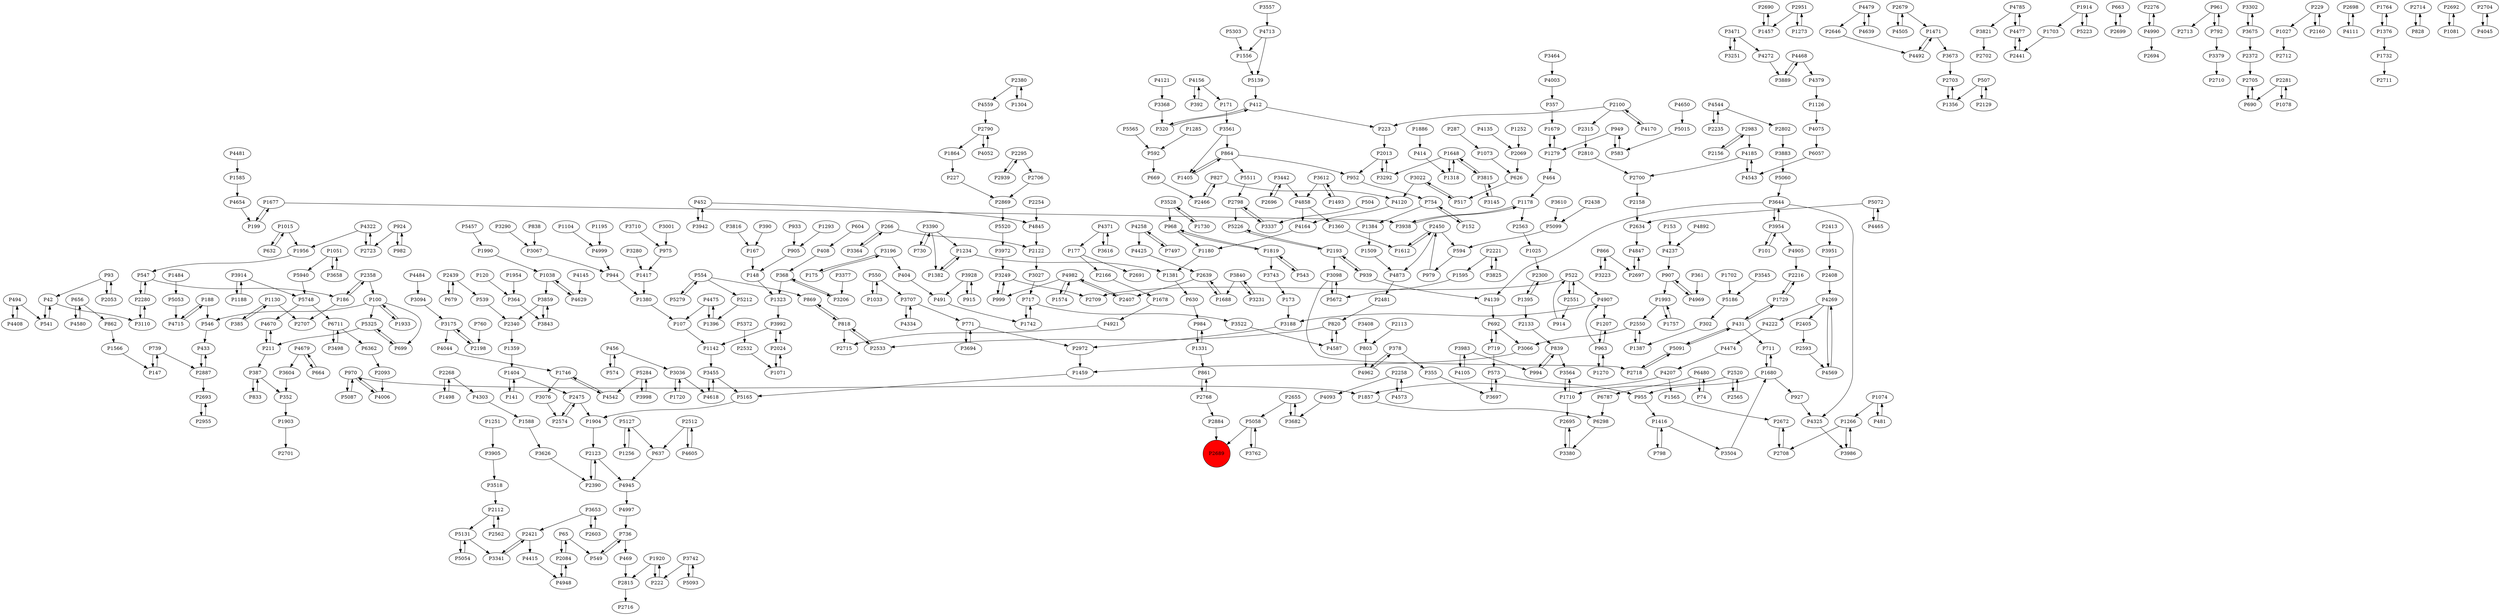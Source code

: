 digraph {
	P4003 -> P357
	P141 -> P1404
	P1256 -> P5127
	P3188 -> P2972
	P1074 -> P481
	P3905 -> P3518
	P5325 -> P699
	P2358 -> P100
	P760 -> P2198
	P368 -> P1323
	P5303 -> P1556
	P4962 -> P378
	P2802 -> P3883
	P3644 -> P4325
	P2696 -> P3442
	P3196 -> P404
	P604 -> P408
	P2300 -> P1395
	P1702 -> P5186
	P355 -> P3697
	P982 -> P924
	P3992 -> P2024
	P5127 -> P637
	P2450 -> P4873
	P1819 -> P3743
	P504 -> P3337
	P3707 -> P771
	P554 -> P5279
	P2690 -> P1457
	P939 -> P2193
	P387 -> P352
	P2703 -> P1356
	P404 -> P491
	P3821 -> P2702
	P4408 -> P494
	P167 -> P148
	P3442 -> P2696
	P2475 -> P1904
	P357 -> P1679
	P2655 -> P3682
	P2693 -> P2955
	P4982 -> P999
	P3067 -> P944
	P541 -> P42
	P2655 -> P5058
	P3986 -> P1266
	P2603 -> P3653
	P4105 -> P3983
	P65 -> P2084
	P1574 -> P4982
	P3954 -> P101
	P5284 -> P4542
	P4121 -> P3368
	P663 -> P2699
	P1234 -> P1381
	P970 -> P1857
	P2700 -> P2158
	P2562 -> P2112
	P4999 -> P944
	P1746 -> P3076
	P2084 -> P65
	P2869 -> P5520
	P4379 -> P1126
	P554 -> P869
	P2276 -> P4990
	P2533 -> P818
	P3707 -> P4334
	P905 -> P148
	P2258 -> P4093
	P736 -> P549
	P4544 -> P2802
	P320 -> P412
	P4222 -> P4474
	P2254 -> P4845
	P481 -> P1074
	P2679 -> P4505
	P961 -> P2713
	P3302 -> P3675
	P970 -> P5087
	P2512 -> P4605
	P3883 -> P5060
	P2295 -> P2939
	P1746 -> P4542
	P1993 -> P1757
	P754 -> P1384
	P3464 -> P4003
	P1384 -> P1509
	P656 -> P862
	P1416 -> P798
	P5087 -> P970
	P2439 -> P539
	P1404 -> P141
	P3616 -> P4371
	P5139 -> P412
	P408 -> P368
	P1678 -> P4921
	P4785 -> P3821
	P626 -> P517
	P431 -> P1729
	P4371 -> P3616
	P2705 -> P690
	P42 -> P541
	P452 -> P3942
	P1251 -> P3905
	P3564 -> P1710
	P739 -> P147
	P6298 -> P3380
	P42 -> P3110
	P3249 -> P999
	P1914 -> P1703
	P827 -> P2466
	P3022 -> P4120
	P199 -> P1677
	P4573 -> P2258
	P1471 -> P3673
	P4713 -> P1556
	P827 -> P4120
	P3504 -> P1680
	P5060 -> P3644
	P414 -> P1318
	P1416 -> P3504
	P5748 -> P4670
	P1886 -> P414
	P3914 -> P1188
	P798 -> P1416
	P1493 -> P3612
	P3951 -> P2408
	P2123 -> P4945
	P719 -> P573
	P4845 -> P2122
	P1710 -> P2695
	P1188 -> P3914
	P4120 -> P4164
	P1612 -> P2450
	P364 -> P3843
	P74 -> P6480
	P914 -> P522
	P65 -> P549
	P6362 -> P2093
	P5131 -> P5054
	P412 -> P223
	P4654 -> P199
	P979 -> P2450
	P984 -> P1331
	P4997 -> P736
	P1677 -> P199
	P2166 -> P1678
	P4052 -> P2790
	P2390 -> P2123
	P862 -> P1566
	P229 -> P1027
	P864 -> P5511
	P4237 -> P907
	P378 -> P4962
	P1679 -> P1279
	P3942 -> P452
	P2887 -> P2693
	P1565 -> P2672
	P955 -> P1416
	P1864 -> P227
	P2698 -> P4111
	P2407 -> P4982
	P3992 -> P1142
	P961 -> P792
	P1509 -> P4873
	P4269 -> P4569
	P1360 -> P1612
	P4303 -> P1588
	P3682 -> P2655
	P3001 -> P975
	P5520 -> P3972
	P915 -> P3928
	P5748 -> P6711
	P861 -> P2768
	P3094 -> P3175
	P864 -> P952
	P2563 -> P1025
	P907 -> P1993
	P1729 -> P431
	P1956 -> P547
	P994 -> P839
	P1757 -> P1993
	P592 -> P669
	P100 -> P1933
	P7497 -> P4258
	P2565 -> P2520
	P1904 -> P2123
	P5226 -> P2193
	P1764 -> P1376
	P2268 -> P1498
	P352 -> P1903
	P2340 -> P1359
	P2280 -> P547
	P3337 -> P2798
	P2450 -> P594
	P469 -> P2815
	P547 -> P2280
	P3341 -> P2421
	P1680 -> P711
	P1331 -> P861
	P101 -> P3954
	P4544 -> P2235
	P3742 -> P5093
	P949 -> P583
	P820 -> P2533
	P949 -> P1279
	P1396 -> P4475
	P583 -> P949
	P2450 -> P1612
	P1648 -> P3292
	P792 -> P961
	P3110 -> P2280
	P2798 -> P3337
	P3455 -> P5165
	P3889 -> P4468
	P3379 -> P2710
	P3998 -> P5284
	P4139 -> P692
	P839 -> P994
	P2520 -> P2565
	P3644 -> P3954
	P2790 -> P4052
	P4492 -> P1471
	P550 -> P3707
	P3251 -> P3471
	P574 -> P456
	P1051 -> P3658
	P539 -> P2340
	P5511 -> P2798
	P3938 -> P1178
	P6711 -> P6362
	P3175 -> P2198
	P573 -> P3697
	P866 -> P2697
	P387 -> P833
	P820 -> P4587
	P1933 -> P100
	P5372 -> P2532
	P4325 -> P3986
	P2551 -> P522
	P3175 -> P4044
	P4170 -> P2100
	P3675 -> P3302
	P2408 -> P4269
	P4715 -> P188
	P1234 -> P1382
	P3528 -> P1730
	P2122 -> P3027
	P549 -> P736
	P1376 -> P1764
	P1498 -> P2268
	P302 -> P1387
	P5058 -> P3762
	P2380 -> P1304
	P4477 -> P4785
	P3697 -> P573
	P2123 -> P2390
	P4474 -> P4207
	P2069 -> P626
	P1417 -> P1380
	P4371 -> P177
	P4093 -> P3682
	P2639 -> P1688
	P1195 -> P4999
	P4145 -> P4629
	P4415 -> P4948
	P1382 -> P1234
	P1680 -> P955
	P2156 -> P2983
	P4858 -> P1360
	P3522 -> P4587
	P924 -> P982
	P1027 -> P2712
	P2574 -> P2475
	P4269 -> P4222
	P1025 -> P2300
	P2481 -> P820
	P1903 -> P2701
	P5284 -> P3998
	P1405 -> P864
	P522 -> P4907
	P771 -> P2972
	P1178 -> P3938
	P5091 -> P2718
	P1914 -> P5223
	P5186 -> P302
	P2295 -> P2706
	P907 -> P4969
	P4982 -> P2407
	P2013 -> P3292
	P3036 -> P4618
	P1387 -> P2550
	P4185 -> P4543
	P4605 -> P2512
	P2810 -> P2700
	P1252 -> P2069
	P2413 -> P3951
	P1566 -> P147
	P229 -> P2160
	P2193 -> P3098
	P2672 -> P2708
	P2113 -> P803
	P2380 -> P4559
	P669 -> P2466
	P171 -> P3561
	P730 -> P3390
	P3983 -> P994
	P4858 -> P4164
	P186 -> P2358
	P3658 -> P1051
	P1304 -> P2380
	P177 -> P2166
	P1130 -> P385
	P3612 -> P1493
	P2593 -> P4569
	P5015 -> P583
	P1178 -> P2563
	P4185 -> P2700
	P3612 -> P4858
	P771 -> P3694
	P4679 -> P664
	P1688 -> P2639
	P2421 -> P4415
	P392 -> P4156
	P924 -> P2723
	P5072 -> P2634
	P1484 -> P5053
	P5325 -> P211
	P1459 -> P5165
	P1130 -> P2707
	P839 -> P3564
	P4990 -> P2276
	P4207 -> P1857
	P1819 -> P968
	P1920 -> P222
	P4905 -> P2216
	P630 -> P984
	P2951 -> P1457
	P3710 -> P975
	P3076 -> P2574
	P4945 -> P4997
	P2421 -> P3341
	P1207 -> P963
	P2438 -> P5099
	P100 -> P699
	P2532 -> P1071
	P4477 -> P2441
	P3816 -> P167
	P93 -> P42
	P177 -> P2691
	P3604 -> P352
	P939 -> P4139
	P107 -> P1142
	P4258 -> P4425
	P2695 -> P3380
	P3498 -> P6711
	P3954 -> P3644
	P1142 -> P3455
	P3098 -> P2718
	P4892 -> P4237
	P266 -> P3364
	P2646 -> P4492
	P4272 -> P3889
	P147 -> P739
	P5223 -> P1914
	P3762 -> P5058
	P2013 -> P952
	P3928 -> P491
	P1395 -> P2133
	P1457 -> P2690
	P3408 -> P803
	P3471 -> P4272
	P792 -> P3379
	P3390 -> P730
	P4559 -> P2790
	P543 -> P1819
	P4207 -> P1565
	P1920 -> P2815
	P2714 -> P828
	P2100 -> P4170
	P390 -> P167
	P2692 -> P1081
	P838 -> P3067
	P2704 -> P4045
	P1742 -> P717
	P1051 -> P5940
	P1180 -> P1381
	P1318 -> P1648
	P963 -> P1207
	P1081 -> P2692
	P287 -> P1073
	P818 -> P869
	P1729 -> P2216
	P188 -> P546
	P2708 -> P2672
	P3840 -> P3231
	P4258 -> P7497
	P4164 -> P1180
	P4479 -> P2646
	P522 -> P2709
	P1993 -> P2550
	P2216 -> P1729
	P100 -> P546
	P1990 -> P1038
	P717 -> P3522
	P4334 -> P3707
	P1038 -> P4629
	P573 -> P955
	P3545 -> P5186
	P3368 -> P320
	P2281 -> P1078
	P3815 -> P1648
	P2268 -> P4303
	P2939 -> P2295
	P2053 -> P93
	P2972 -> P1459
	P2983 -> P4185
	P4542 -> P1746
	P1015 -> P1956
	P2512 -> P637
	P952 -> P754
	P3290 -> P3067
	P3561 -> P1405
	P1556 -> P5139
	P3145 -> P3815
	P5127 -> P1256
	P2551 -> P914
	P1381 -> P630
	P4847 -> P2697
	P3653 -> P2603
	P864 -> P1405
	P507 -> P1356
	P148 -> P1323
	P100 -> P5325
	P3914 -> P5748
	P2372 -> P2705
	P1279 -> P464
	P1015 -> P632
	P188 -> P4715
	P963 -> P4907
	P4982 -> P1574
	P2439 -> P679
	P2024 -> P3992
	P2718 -> P5091
	P3653 -> P2421
	P2887 -> P433
	P3066 -> P1459
	P5131 -> P3341
	P4990 -> P2694
	P2193 -> P939
	P1595 -> P5672
	P1648 -> P1318
	P522 -> P2551
	P2475 -> P2574
	P3557 -> P4713
	P554 -> P5212
	P1126 -> P4075
	P968 -> P1180
	P4468 -> P4379
	P5053 -> P4715
	P4111 -> P2698
	P4156 -> P392
	P3954 -> P4905
	P927 -> P4325
	P1677 -> P3938
	P4484 -> P3094
	P3442 -> P4858
	P3528 -> P968
	P4629 -> P1038
	P2280 -> P3110
	P2951 -> P1273
	P6480 -> P74
	P1266 -> P2708
	P361 -> P4969
	P1703 -> P2441
	P1293 -> P905
	P2198 -> P3175
	P5058 -> P2689
	P1273 -> P2951
	P3027 -> P717
	P494 -> P4408
	P153 -> P4237
	P2798 -> P5226
	P944 -> P1380
	P152 -> P754
	P3377 -> P3206
	P3743 -> P173
	P3673 -> P2703
	P2405 -> P2593
	P5457 -> P1990
	P2466 -> P827
	P2221 -> P3825
	P4475 -> P107
	P1033 -> P550
	P2358 -> P186
	P2084 -> P4948
	P4873 -> P2481
	P2955 -> P2693
	P452 -> P4845
	P970 -> P4006
	P3471 -> P3251
	P456 -> P574
	P3859 -> P2340
	P999 -> P3249
	P211 -> P387
	P5212 -> P1396
	P3815 -> P3145
	P1395 -> P2300
	P3610 -> P5099
	P4465 -> P5072
	P4322 -> P2723
	P3983 -> P4105
	P692 -> P719
	P656 -> P4580
	P3742 -> P222
	P4907 -> P1207
	P120 -> P364
	P1285 -> P592
	P494 -> P541
	P6711 -> P3498
	P3825 -> P2221
	P5279 -> P554
	P1710 -> P3564
	P3694 -> P771
	P2441 -> P4477
	P3518 -> P2112
	P975 -> P1417
	P1359 -> P1404
	P4322 -> P1956
	P1038 -> P3859
	P175 -> P3196
	P464 -> P1178
	P2983 -> P2156
	P2024 -> P1071
	P5565 -> P592
	P692 -> P3066
	P2706 -> P2869
	P4948 -> P2084
	P1104 -> P4999
	P3022 -> P517
	P3098 -> P5672
	P5165 -> P1904
	P3859 -> P3843
	P433 -> P2887
	P2768 -> P861
	P4468 -> P3889
	P1074 -> P1266
	P2550 -> P3066
	P3249 -> P2709
	P4587 -> P820
	P1585 -> P4654
	P1266 -> P3986
	P2679 -> P1471
	P3644 -> P4139
	P4679 -> P3604
	P491 -> P1742
	P4907 -> P3188
	P3675 -> P2372
	P2100 -> P2315
	P1376 -> P1732
	P1380 -> P107
	P186 -> P2707
	P1732 -> P2711
	P431 -> P711
	P690 -> P2705
	P2723 -> P4322
	P2158 -> P2634
	P266 -> P2122
	P2699 -> P663
	P5093 -> P3742
	P3561 -> P864
	P4269 -> P2405
	P3036 -> P1720
	P963 -> P1270
	P4045 -> P2704
	P4580 -> P656
	P833 -> P387
	P1323 -> P3992
	P1270 -> P963
	P2100 -> P223
	P412 -> P320
	P1648 -> P3815
	P2112 -> P2562
	P4505 -> P2679
	P3972 -> P3249
	P754 -> P152
	P2520 -> P1710
	P869 -> P818
	P1356 -> P2703
	P4425 -> P2639
	P1279 -> P1679
	P3380 -> P2695
	P1954 -> P364
	P1857 -> P6298
	P3206 -> P368
	P6480 -> P6787
	P547 -> P186
	P1331 -> P984
	P1819 -> P543
	P1588 -> P3626
	P173 -> P3188
	P1071 -> P2024
	P5091 -> P431
	P2193 -> P5226
	P739 -> P2887
	P4006 -> P970
	P699 -> P5325
	P2258 -> P4573
	P4569 -> P4269
	P385 -> P1130
	P968 -> P1819
	P2634 -> P4847
	P2112 -> P5131
	P227 -> P2869
	P1404 -> P2475
	P4135 -> P2069
	P3196 -> P175
	P2093 -> P4006
	P3280 -> P1417
	P3292 -> P2013
	P803 -> P4962
	P3231 -> P3840
	P4075 -> P6057
	P2790 -> P1864
	P550 -> P1033
	P1720 -> P3036
	P933 -> P905
	P4543 -> P4185
	P2815 -> P2716
	P4639 -> P4479
	P2129 -> P507
	P3843 -> P3859
	P3626 -> P2390
	P1471 -> P4492
	P3390 -> P1234
	P736 -> P469
	P594 -> P979
	P6787 -> P6298
	P4044 -> P1746
	P3223 -> P866
	P719 -> P692
	P4479 -> P4639
	P3455 -> P4618
	P2884 -> P2689
	P5072 -> P4465
	P4481 -> P1585
	P828 -> P2714
	P2235 -> P4544
	P4713 -> P5139
	P4785 -> P4477
	P818 -> P2533
	P637 -> P4945
	P4618 -> P3455
	P431 -> P5091
	P2639 -> P2407
	P3928 -> P915
	P507 -> P2129
	P2221 -> P1595
	P517 -> P3022
	P2697 -> P4847
	P4156 -> P171
	P679 -> P2439
	P4969 -> P907
	P3390 -> P1382
	P1680 -> P927
	P866 -> P3223
	P546 -> P433
	P2160 -> P229
	P5054 -> P5131
	P2550 -> P1387
	P5099 -> P594
	P711 -> P1680
	P2133 -> P839
	P4670 -> P211
	P4921 -> P2715
	P3364 -> P266
	P1078 -> P2281
	P368 -> P3206
	P2768 -> P2884
	P2315 -> P2810
	P664 -> P4679
	P717 -> P1742
	P1730 -> P3528
	P222 -> P1920
	P223 -> P2013
	P818 -> P2715
	P3840 -> P1688
	P2281 -> P690
	P93 -> P2053
	P378 -> P355
	P1073 -> P626
	P6057 -> P4543
	P211 -> P4670
	P5672 -> P3098
	P632 -> P1015
	P5940 -> P5748
	P456 -> P3036
	P4475 -> P1396
	P4650 -> P5015
	P2689 [shape=circle]
	P2689 [style=filled]
	P2689 [fillcolor=red]
}